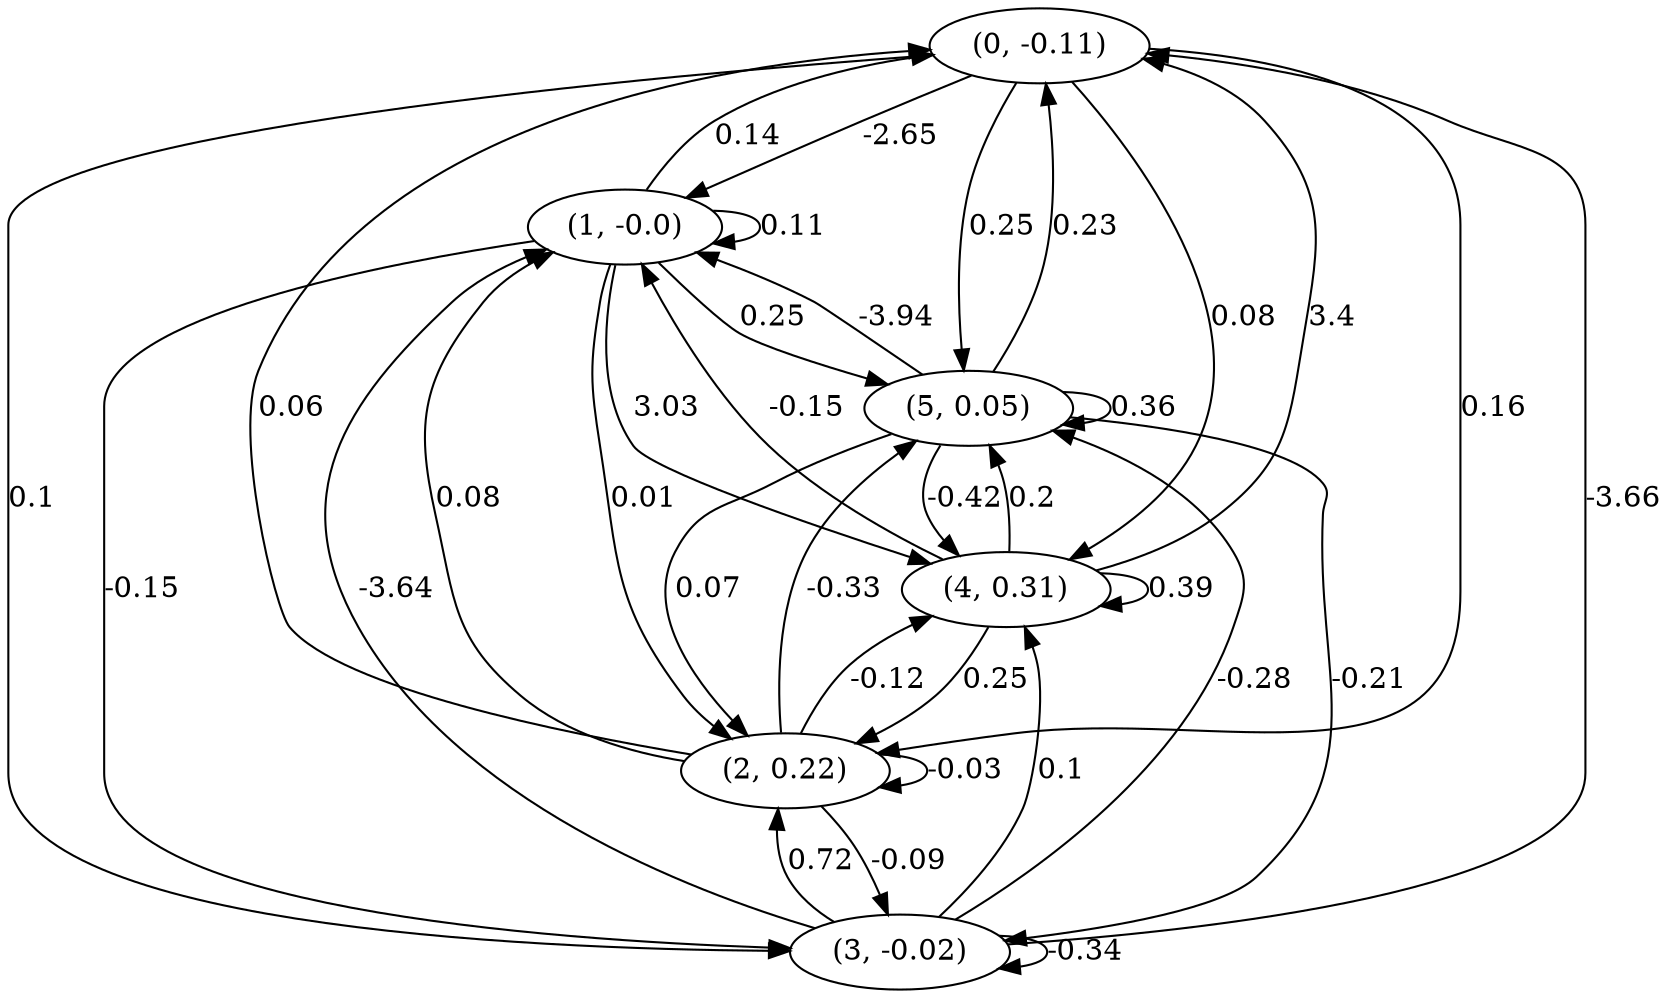 digraph {
    0 [ label = "(0, -0.11)" ]
    1 [ label = "(1, -0.0)" ]
    2 [ label = "(2, 0.22)" ]
    3 [ label = "(3, -0.02)" ]
    4 [ label = "(4, 0.31)" ]
    5 [ label = "(5, 0.05)" ]
    1 -> 1 [ label = "0.11" ]
    2 -> 2 [ label = "-0.03" ]
    3 -> 3 [ label = "-0.34" ]
    4 -> 4 [ label = "0.39" ]
    5 -> 5 [ label = "0.36" ]
    1 -> 0 [ label = "0.14" ]
    2 -> 0 [ label = "0.06" ]
    3 -> 0 [ label = "-3.66" ]
    4 -> 0 [ label = "3.4" ]
    5 -> 0 [ label = "0.23" ]
    0 -> 1 [ label = "-2.65" ]
    2 -> 1 [ label = "0.08" ]
    3 -> 1 [ label = "-3.64" ]
    4 -> 1 [ label = "-0.15" ]
    5 -> 1 [ label = "-3.94" ]
    0 -> 2 [ label = "0.16" ]
    1 -> 2 [ label = "0.01" ]
    3 -> 2 [ label = "0.72" ]
    4 -> 2 [ label = "0.25" ]
    5 -> 2 [ label = "0.07" ]
    0 -> 3 [ label = "0.1" ]
    1 -> 3 [ label = "-0.15" ]
    2 -> 3 [ label = "-0.09" ]
    5 -> 3 [ label = "-0.21" ]
    0 -> 4 [ label = "0.08" ]
    1 -> 4 [ label = "3.03" ]
    2 -> 4 [ label = "-0.12" ]
    3 -> 4 [ label = "0.1" ]
    5 -> 4 [ label = "-0.42" ]
    0 -> 5 [ label = "0.25" ]
    1 -> 5 [ label = "0.25" ]
    2 -> 5 [ label = "-0.33" ]
    3 -> 5 [ label = "-0.28" ]
    4 -> 5 [ label = "0.2" ]
}

